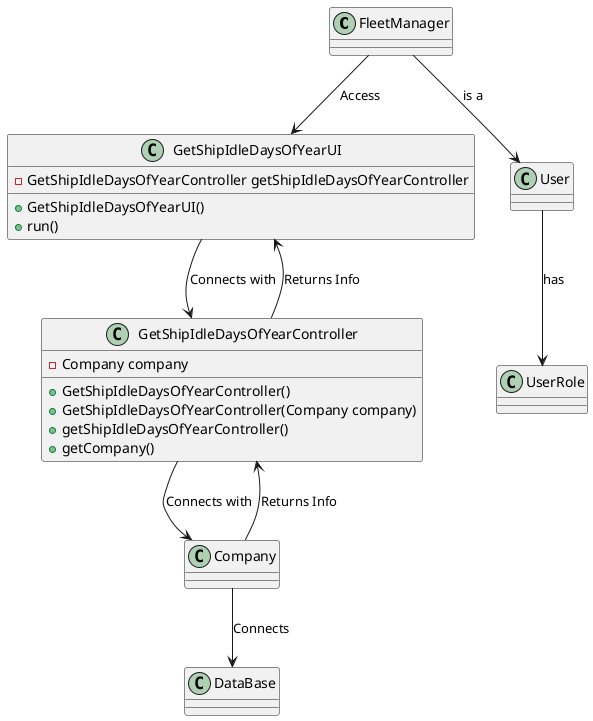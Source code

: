 @startuml

class FleetManager{

}

class User{

}

class UserRole{

}

class Company{

}

class GetShipIdleDaysOfYearUI{
    -GetShipIdleDaysOfYearController getShipIdleDaysOfYearController
    +GetShipIdleDaysOfYearUI()
    +run()
}

class GetShipIdleDaysOfYearController{
    -Company company
    +GetShipIdleDaysOfYearController()
    +GetShipIdleDaysOfYearController(Company company)
    +getShipIdleDaysOfYearController()
    +getCompany()
}

FleetManager --> GetShipIdleDaysOfYearUI : Access
GetShipIdleDaysOfYearUI -down-> GetShipIdleDaysOfYearController : Connects with
FleetManager --> User : is a
User --> UserRole : has
GetShipIdleDaysOfYearController -up-> GetShipIdleDaysOfYearUI : Returns Info
GetShipIdleDaysOfYearController --> Company : Connects with
Company --> GetShipIdleDaysOfYearController : Returns Info
Company --> DataBase : Connects

@enduml